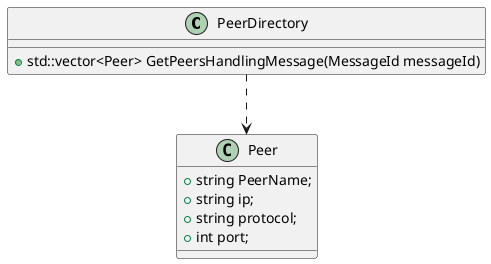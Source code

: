 @startuml
class PeerDirectory
{    
   +std::vector<Peer> GetPeersHandlingMessage(MessageId messageId)
}

class Peer
{
   +string PeerName;
   +string ip;
   +string protocol;
   +int port;
}

PeerDirectory..>Peer
@enduml

